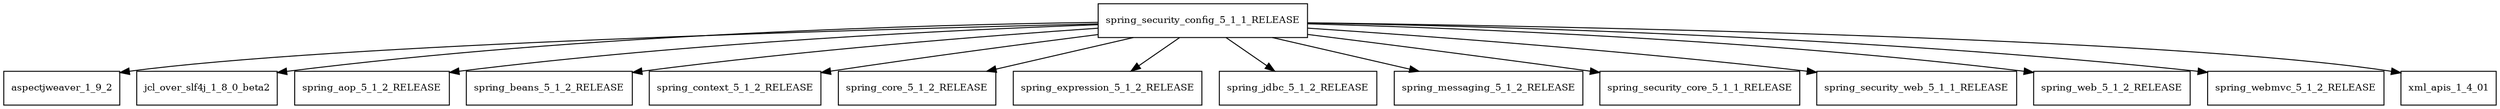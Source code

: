 digraph spring_security_config_5_1_1_RELEASE_dependencies {
  node [shape = box, fontsize=10.0];
  spring_security_config_5_1_1_RELEASE -> aspectjweaver_1_9_2;
  spring_security_config_5_1_1_RELEASE -> jcl_over_slf4j_1_8_0_beta2;
  spring_security_config_5_1_1_RELEASE -> spring_aop_5_1_2_RELEASE;
  spring_security_config_5_1_1_RELEASE -> spring_beans_5_1_2_RELEASE;
  spring_security_config_5_1_1_RELEASE -> spring_context_5_1_2_RELEASE;
  spring_security_config_5_1_1_RELEASE -> spring_core_5_1_2_RELEASE;
  spring_security_config_5_1_1_RELEASE -> spring_expression_5_1_2_RELEASE;
  spring_security_config_5_1_1_RELEASE -> spring_jdbc_5_1_2_RELEASE;
  spring_security_config_5_1_1_RELEASE -> spring_messaging_5_1_2_RELEASE;
  spring_security_config_5_1_1_RELEASE -> spring_security_core_5_1_1_RELEASE;
  spring_security_config_5_1_1_RELEASE -> spring_security_web_5_1_1_RELEASE;
  spring_security_config_5_1_1_RELEASE -> spring_web_5_1_2_RELEASE;
  spring_security_config_5_1_1_RELEASE -> spring_webmvc_5_1_2_RELEASE;
  spring_security_config_5_1_1_RELEASE -> xml_apis_1_4_01;
}
